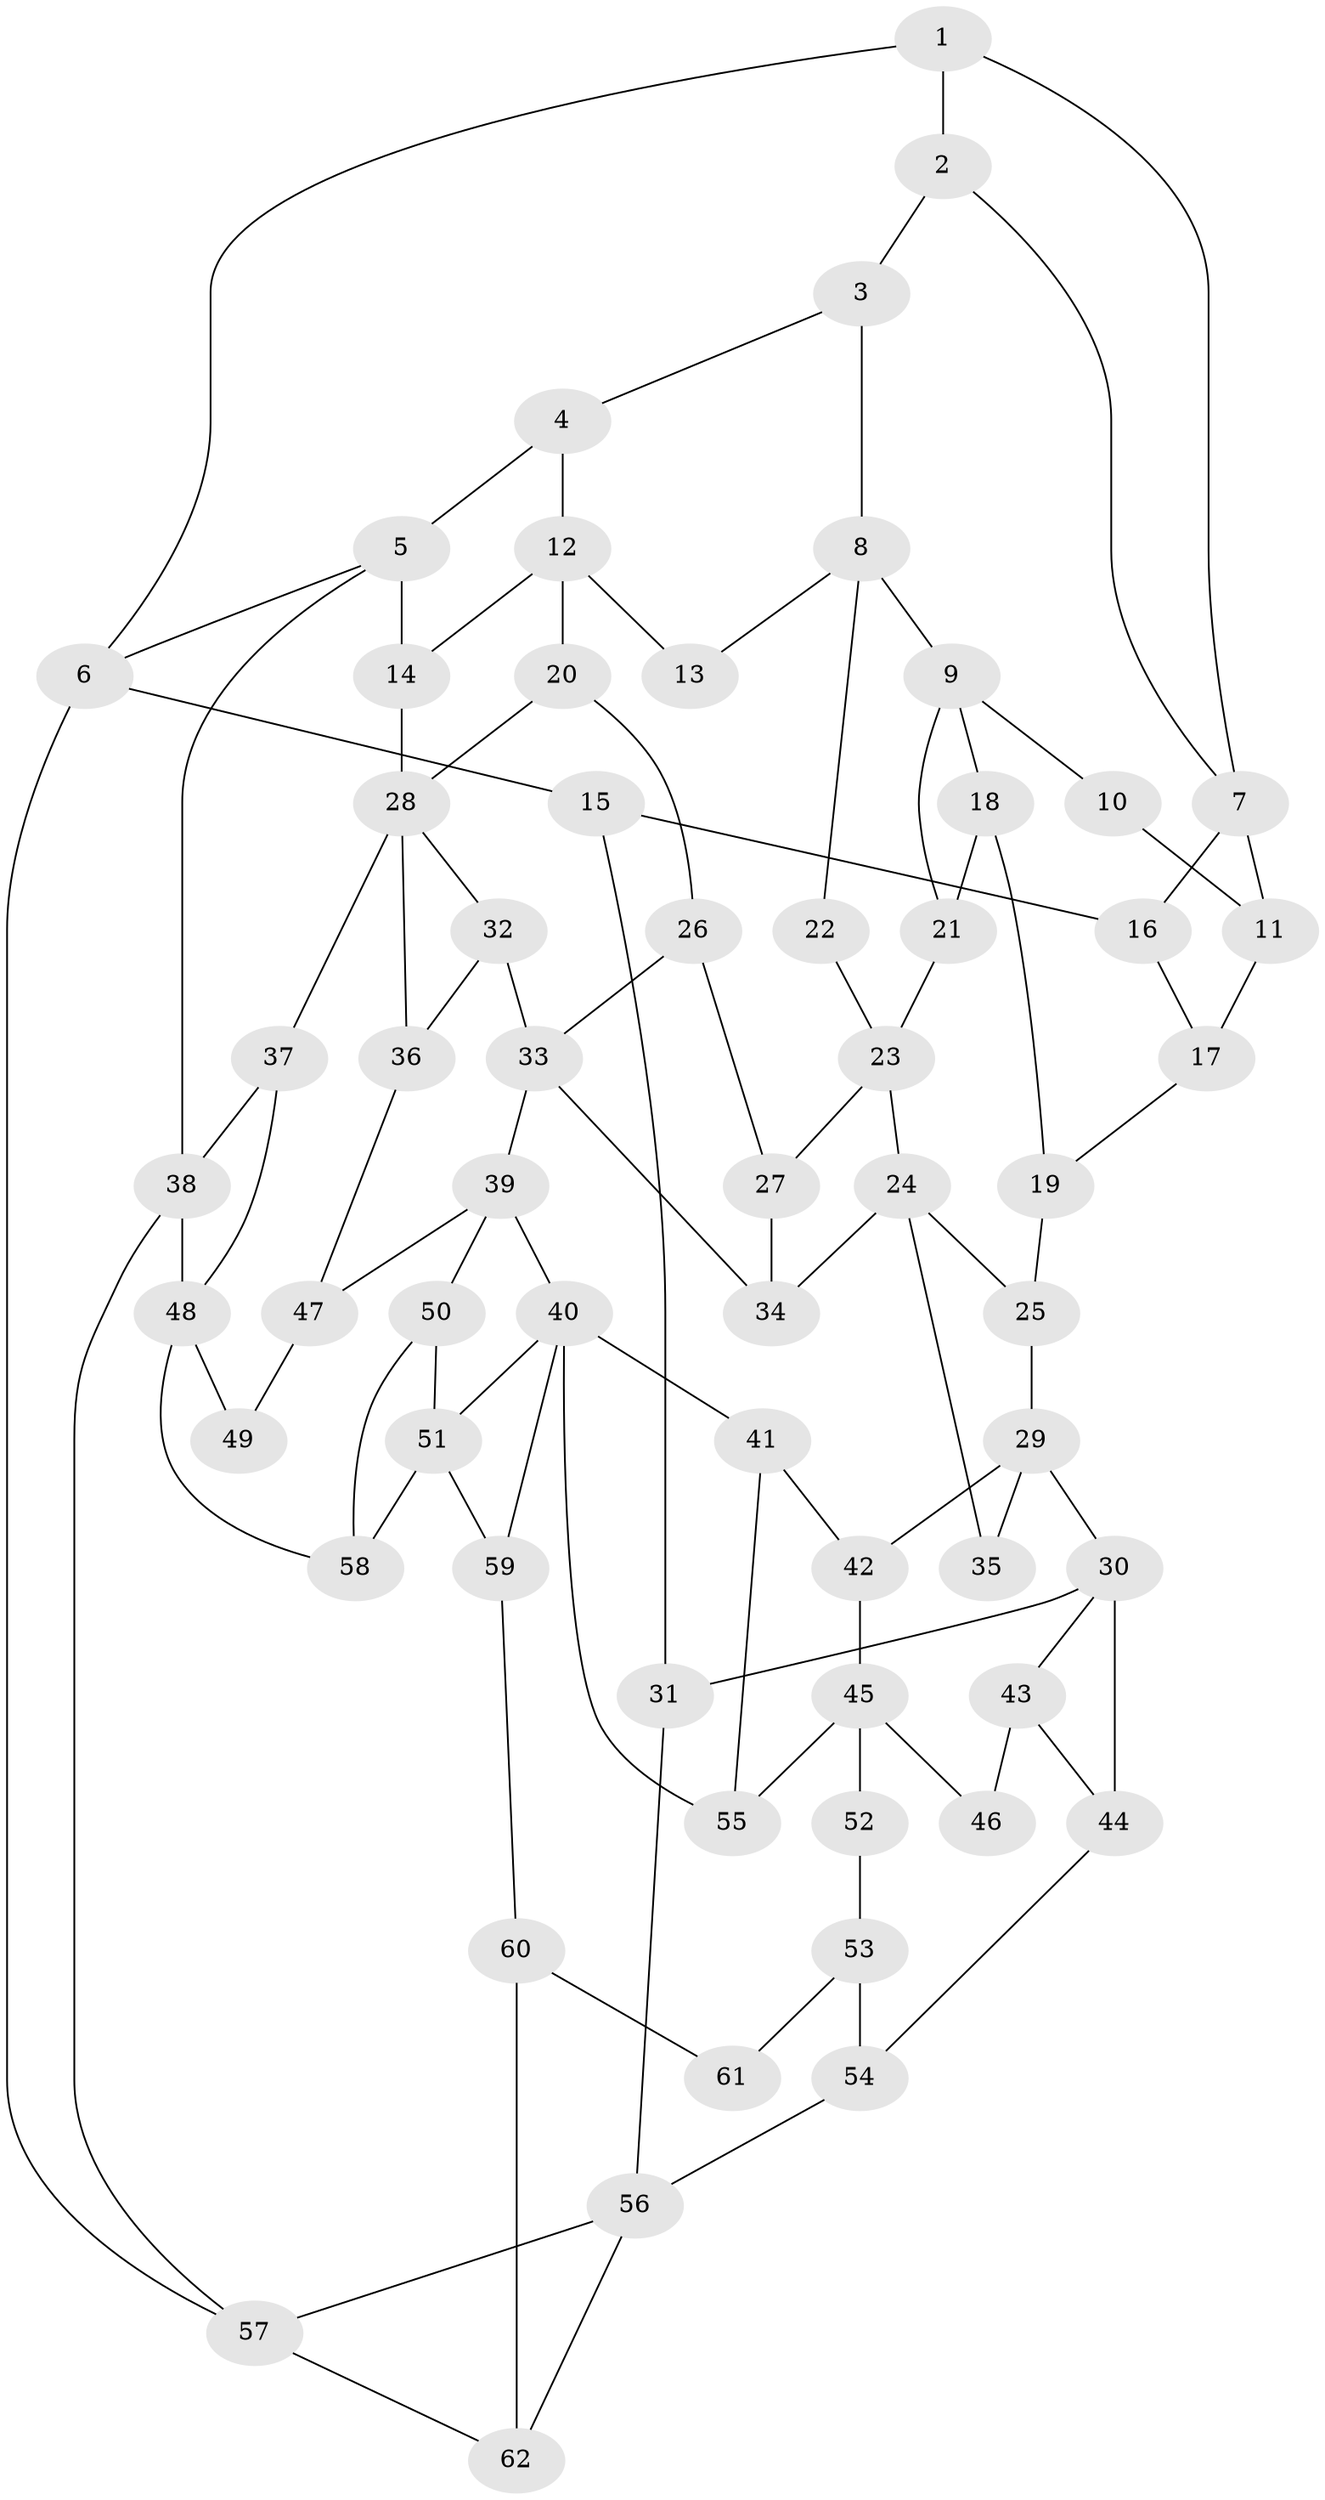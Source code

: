 // original degree distribution, {3: 0.016129032258064516, 4: 0.24193548387096775, 6: 0.22580645161290322, 5: 0.5161290322580645}
// Generated by graph-tools (version 1.1) at 2025/38/03/09/25 02:38:36]
// undirected, 62 vertices, 100 edges
graph export_dot {
graph [start="1"]
  node [color=gray90,style=filled];
  1;
  2;
  3;
  4;
  5;
  6;
  7;
  8;
  9;
  10;
  11;
  12;
  13;
  14;
  15;
  16;
  17;
  18;
  19;
  20;
  21;
  22;
  23;
  24;
  25;
  26;
  27;
  28;
  29;
  30;
  31;
  32;
  33;
  34;
  35;
  36;
  37;
  38;
  39;
  40;
  41;
  42;
  43;
  44;
  45;
  46;
  47;
  48;
  49;
  50;
  51;
  52;
  53;
  54;
  55;
  56;
  57;
  58;
  59;
  60;
  61;
  62;
  1 -- 2 [weight=1.0];
  1 -- 6 [weight=1.0];
  1 -- 7 [weight=1.0];
  2 -- 3 [weight=1.0];
  2 -- 7 [weight=1.0];
  3 -- 4 [weight=1.0];
  3 -- 8 [weight=1.0];
  4 -- 5 [weight=1.0];
  4 -- 12 [weight=1.0];
  5 -- 6 [weight=1.0];
  5 -- 14 [weight=1.0];
  5 -- 38 [weight=1.0];
  6 -- 15 [weight=1.0];
  6 -- 57 [weight=1.0];
  7 -- 11 [weight=2.0];
  7 -- 16 [weight=2.0];
  8 -- 9 [weight=2.0];
  8 -- 13 [weight=1.0];
  8 -- 22 [weight=1.0];
  9 -- 10 [weight=2.0];
  9 -- 18 [weight=1.0];
  9 -- 21 [weight=1.0];
  10 -- 11 [weight=2.0];
  11 -- 17 [weight=2.0];
  12 -- 13 [weight=2.0];
  12 -- 14 [weight=1.0];
  12 -- 20 [weight=2.0];
  14 -- 28 [weight=1.0];
  15 -- 16 [weight=1.0];
  15 -- 31 [weight=1.0];
  16 -- 17 [weight=1.0];
  17 -- 19 [weight=1.0];
  18 -- 19 [weight=1.0];
  18 -- 21 [weight=1.0];
  19 -- 25 [weight=1.0];
  20 -- 26 [weight=1.0];
  20 -- 28 [weight=1.0];
  21 -- 23 [weight=1.0];
  22 -- 23 [weight=2.0];
  23 -- 24 [weight=2.0];
  23 -- 27 [weight=1.0];
  24 -- 25 [weight=1.0];
  24 -- 34 [weight=1.0];
  24 -- 35 [weight=2.0];
  25 -- 29 [weight=1.0];
  26 -- 27 [weight=1.0];
  26 -- 33 [weight=1.0];
  27 -- 34 [weight=1.0];
  28 -- 32 [weight=1.0];
  28 -- 36 [weight=1.0];
  28 -- 37 [weight=2.0];
  29 -- 30 [weight=2.0];
  29 -- 35 [weight=1.0];
  29 -- 42 [weight=1.0];
  30 -- 31 [weight=2.0];
  30 -- 43 [weight=1.0];
  30 -- 44 [weight=1.0];
  31 -- 56 [weight=2.0];
  32 -- 33 [weight=2.0];
  32 -- 36 [weight=1.0];
  33 -- 34 [weight=1.0];
  33 -- 39 [weight=2.0];
  36 -- 47 [weight=1.0];
  37 -- 38 [weight=1.0];
  37 -- 48 [weight=1.0];
  38 -- 48 [weight=1.0];
  38 -- 57 [weight=1.0];
  39 -- 40 [weight=1.0];
  39 -- 47 [weight=1.0];
  39 -- 50 [weight=1.0];
  40 -- 41 [weight=1.0];
  40 -- 51 [weight=1.0];
  40 -- 55 [weight=1.0];
  40 -- 59 [weight=1.0];
  41 -- 42 [weight=1.0];
  41 -- 55 [weight=1.0];
  42 -- 45 [weight=1.0];
  43 -- 44 [weight=1.0];
  43 -- 46 [weight=1.0];
  44 -- 54 [weight=1.0];
  45 -- 46 [weight=2.0];
  45 -- 52 [weight=2.0];
  45 -- 55 [weight=1.0];
  47 -- 49 [weight=1.0];
  48 -- 49 [weight=2.0];
  48 -- 58 [weight=2.0];
  50 -- 51 [weight=1.0];
  50 -- 58 [weight=1.0];
  51 -- 58 [weight=3.0];
  51 -- 59 [weight=1.0];
  52 -- 53 [weight=2.0];
  53 -- 54 [weight=2.0];
  53 -- 61 [weight=2.0];
  54 -- 56 [weight=2.0];
  56 -- 57 [weight=1.0];
  56 -- 62 [weight=1.0];
  57 -- 62 [weight=1.0];
  59 -- 60 [weight=1.0];
  60 -- 61 [weight=1.0];
  60 -- 62 [weight=1.0];
}
